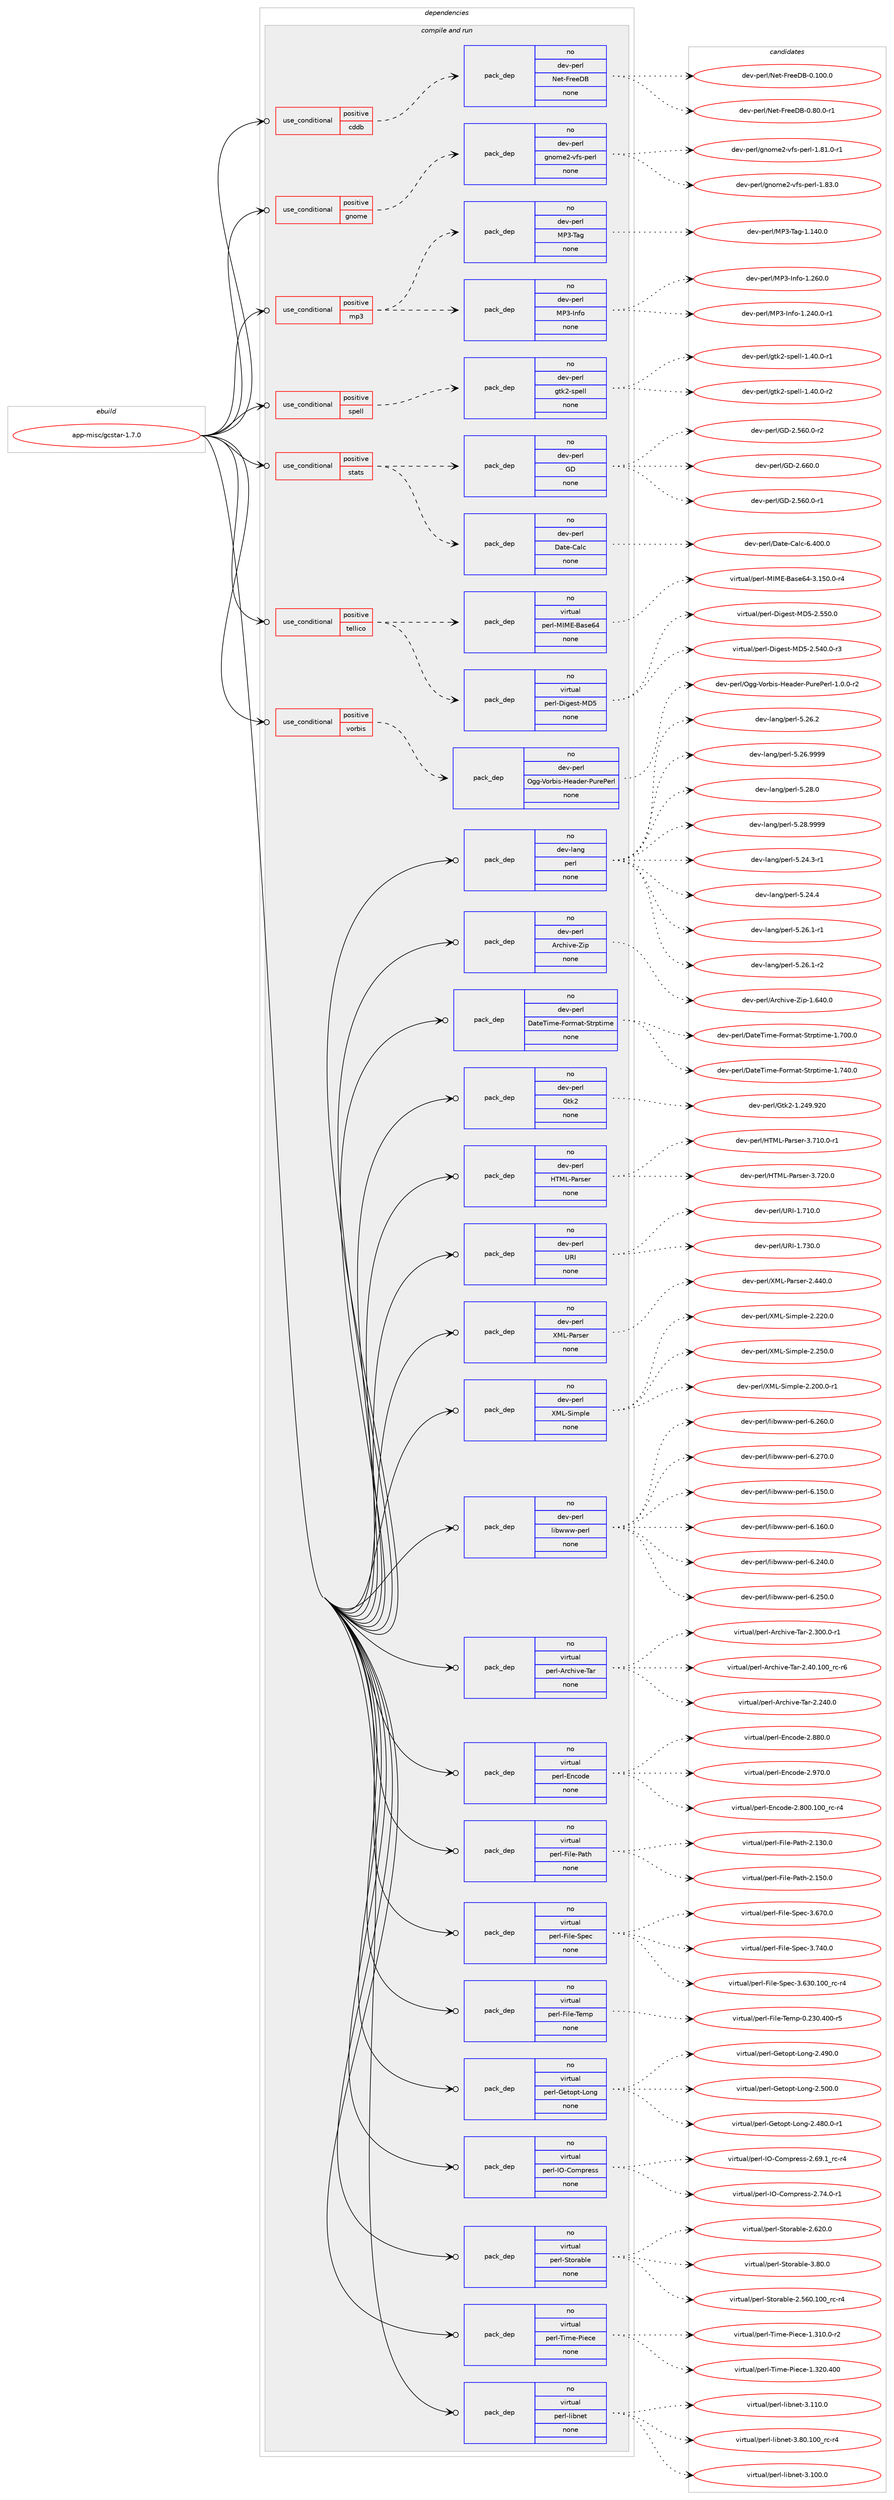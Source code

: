 digraph prolog {

# *************
# Graph options
# *************

newrank=true;
concentrate=true;
compound=true;
graph [rankdir=LR,fontname=Helvetica,fontsize=10,ranksep=1.5];#, ranksep=2.5, nodesep=0.2];
edge  [arrowhead=vee];
node  [fontname=Helvetica,fontsize=10];

# **********
# The ebuild
# **********

subgraph cluster_leftcol {
color=gray;
rank=same;
label=<<i>ebuild</i>>;
id [label="app-misc/gcstar-1.7.0", color=red, width=4, href="../app-misc/gcstar-1.7.0.svg"];
}

# ****************
# The dependencies
# ****************

subgraph cluster_midcol {
color=gray;
label=<<i>dependencies</i>>;
subgraph cluster_compile {
fillcolor="#eeeeee";
style=filled;
label=<<i>compile</i>>;
}
subgraph cluster_compileandrun {
fillcolor="#eeeeee";
style=filled;
label=<<i>compile and run</i>>;
subgraph cond353263 {
dependency1298790 [label=<<TABLE BORDER="0" CELLBORDER="1" CELLSPACING="0" CELLPADDING="4"><TR><TD ROWSPAN="3" CELLPADDING="10">use_conditional</TD></TR><TR><TD>positive</TD></TR><TR><TD>cddb</TD></TR></TABLE>>, shape=none, color=red];
subgraph pack925313 {
dependency1298791 [label=<<TABLE BORDER="0" CELLBORDER="1" CELLSPACING="0" CELLPADDING="4" WIDTH="220"><TR><TD ROWSPAN="6" CELLPADDING="30">pack_dep</TD></TR><TR><TD WIDTH="110">no</TD></TR><TR><TD>dev-perl</TD></TR><TR><TD>Net-FreeDB</TD></TR><TR><TD>none</TD></TR><TR><TD></TD></TR></TABLE>>, shape=none, color=blue];
}
dependency1298790:e -> dependency1298791:w [weight=20,style="dashed",arrowhead="vee"];
}
id:e -> dependency1298790:w [weight=20,style="solid",arrowhead="odotvee"];
subgraph cond353264 {
dependency1298792 [label=<<TABLE BORDER="0" CELLBORDER="1" CELLSPACING="0" CELLPADDING="4"><TR><TD ROWSPAN="3" CELLPADDING="10">use_conditional</TD></TR><TR><TD>positive</TD></TR><TR><TD>gnome</TD></TR></TABLE>>, shape=none, color=red];
subgraph pack925314 {
dependency1298793 [label=<<TABLE BORDER="0" CELLBORDER="1" CELLSPACING="0" CELLPADDING="4" WIDTH="220"><TR><TD ROWSPAN="6" CELLPADDING="30">pack_dep</TD></TR><TR><TD WIDTH="110">no</TD></TR><TR><TD>dev-perl</TD></TR><TR><TD>gnome2-vfs-perl</TD></TR><TR><TD>none</TD></TR><TR><TD></TD></TR></TABLE>>, shape=none, color=blue];
}
dependency1298792:e -> dependency1298793:w [weight=20,style="dashed",arrowhead="vee"];
}
id:e -> dependency1298792:w [weight=20,style="solid",arrowhead="odotvee"];
subgraph cond353265 {
dependency1298794 [label=<<TABLE BORDER="0" CELLBORDER="1" CELLSPACING="0" CELLPADDING="4"><TR><TD ROWSPAN="3" CELLPADDING="10">use_conditional</TD></TR><TR><TD>positive</TD></TR><TR><TD>mp3</TD></TR></TABLE>>, shape=none, color=red];
subgraph pack925315 {
dependency1298795 [label=<<TABLE BORDER="0" CELLBORDER="1" CELLSPACING="0" CELLPADDING="4" WIDTH="220"><TR><TD ROWSPAN="6" CELLPADDING="30">pack_dep</TD></TR><TR><TD WIDTH="110">no</TD></TR><TR><TD>dev-perl</TD></TR><TR><TD>MP3-Info</TD></TR><TR><TD>none</TD></TR><TR><TD></TD></TR></TABLE>>, shape=none, color=blue];
}
dependency1298794:e -> dependency1298795:w [weight=20,style="dashed",arrowhead="vee"];
subgraph pack925316 {
dependency1298796 [label=<<TABLE BORDER="0" CELLBORDER="1" CELLSPACING="0" CELLPADDING="4" WIDTH="220"><TR><TD ROWSPAN="6" CELLPADDING="30">pack_dep</TD></TR><TR><TD WIDTH="110">no</TD></TR><TR><TD>dev-perl</TD></TR><TR><TD>MP3-Tag</TD></TR><TR><TD>none</TD></TR><TR><TD></TD></TR></TABLE>>, shape=none, color=blue];
}
dependency1298794:e -> dependency1298796:w [weight=20,style="dashed",arrowhead="vee"];
}
id:e -> dependency1298794:w [weight=20,style="solid",arrowhead="odotvee"];
subgraph cond353266 {
dependency1298797 [label=<<TABLE BORDER="0" CELLBORDER="1" CELLSPACING="0" CELLPADDING="4"><TR><TD ROWSPAN="3" CELLPADDING="10">use_conditional</TD></TR><TR><TD>positive</TD></TR><TR><TD>spell</TD></TR></TABLE>>, shape=none, color=red];
subgraph pack925317 {
dependency1298798 [label=<<TABLE BORDER="0" CELLBORDER="1" CELLSPACING="0" CELLPADDING="4" WIDTH="220"><TR><TD ROWSPAN="6" CELLPADDING="30">pack_dep</TD></TR><TR><TD WIDTH="110">no</TD></TR><TR><TD>dev-perl</TD></TR><TR><TD>gtk2-spell</TD></TR><TR><TD>none</TD></TR><TR><TD></TD></TR></TABLE>>, shape=none, color=blue];
}
dependency1298797:e -> dependency1298798:w [weight=20,style="dashed",arrowhead="vee"];
}
id:e -> dependency1298797:w [weight=20,style="solid",arrowhead="odotvee"];
subgraph cond353267 {
dependency1298799 [label=<<TABLE BORDER="0" CELLBORDER="1" CELLSPACING="0" CELLPADDING="4"><TR><TD ROWSPAN="3" CELLPADDING="10">use_conditional</TD></TR><TR><TD>positive</TD></TR><TR><TD>stats</TD></TR></TABLE>>, shape=none, color=red];
subgraph pack925318 {
dependency1298800 [label=<<TABLE BORDER="0" CELLBORDER="1" CELLSPACING="0" CELLPADDING="4" WIDTH="220"><TR><TD ROWSPAN="6" CELLPADDING="30">pack_dep</TD></TR><TR><TD WIDTH="110">no</TD></TR><TR><TD>dev-perl</TD></TR><TR><TD>Date-Calc</TD></TR><TR><TD>none</TD></TR><TR><TD></TD></TR></TABLE>>, shape=none, color=blue];
}
dependency1298799:e -> dependency1298800:w [weight=20,style="dashed",arrowhead="vee"];
subgraph pack925319 {
dependency1298801 [label=<<TABLE BORDER="0" CELLBORDER="1" CELLSPACING="0" CELLPADDING="4" WIDTH="220"><TR><TD ROWSPAN="6" CELLPADDING="30">pack_dep</TD></TR><TR><TD WIDTH="110">no</TD></TR><TR><TD>dev-perl</TD></TR><TR><TD>GD</TD></TR><TR><TD>none</TD></TR><TR><TD></TD></TR></TABLE>>, shape=none, color=blue];
}
dependency1298799:e -> dependency1298801:w [weight=20,style="dashed",arrowhead="vee"];
}
id:e -> dependency1298799:w [weight=20,style="solid",arrowhead="odotvee"];
subgraph cond353268 {
dependency1298802 [label=<<TABLE BORDER="0" CELLBORDER="1" CELLSPACING="0" CELLPADDING="4"><TR><TD ROWSPAN="3" CELLPADDING="10">use_conditional</TD></TR><TR><TD>positive</TD></TR><TR><TD>tellico</TD></TR></TABLE>>, shape=none, color=red];
subgraph pack925320 {
dependency1298803 [label=<<TABLE BORDER="0" CELLBORDER="1" CELLSPACING="0" CELLPADDING="4" WIDTH="220"><TR><TD ROWSPAN="6" CELLPADDING="30">pack_dep</TD></TR><TR><TD WIDTH="110">no</TD></TR><TR><TD>virtual</TD></TR><TR><TD>perl-Digest-MD5</TD></TR><TR><TD>none</TD></TR><TR><TD></TD></TR></TABLE>>, shape=none, color=blue];
}
dependency1298802:e -> dependency1298803:w [weight=20,style="dashed",arrowhead="vee"];
subgraph pack925321 {
dependency1298804 [label=<<TABLE BORDER="0" CELLBORDER="1" CELLSPACING="0" CELLPADDING="4" WIDTH="220"><TR><TD ROWSPAN="6" CELLPADDING="30">pack_dep</TD></TR><TR><TD WIDTH="110">no</TD></TR><TR><TD>virtual</TD></TR><TR><TD>perl-MIME-Base64</TD></TR><TR><TD>none</TD></TR><TR><TD></TD></TR></TABLE>>, shape=none, color=blue];
}
dependency1298802:e -> dependency1298804:w [weight=20,style="dashed",arrowhead="vee"];
}
id:e -> dependency1298802:w [weight=20,style="solid",arrowhead="odotvee"];
subgraph cond353269 {
dependency1298805 [label=<<TABLE BORDER="0" CELLBORDER="1" CELLSPACING="0" CELLPADDING="4"><TR><TD ROWSPAN="3" CELLPADDING="10">use_conditional</TD></TR><TR><TD>positive</TD></TR><TR><TD>vorbis</TD></TR></TABLE>>, shape=none, color=red];
subgraph pack925322 {
dependency1298806 [label=<<TABLE BORDER="0" CELLBORDER="1" CELLSPACING="0" CELLPADDING="4" WIDTH="220"><TR><TD ROWSPAN="6" CELLPADDING="30">pack_dep</TD></TR><TR><TD WIDTH="110">no</TD></TR><TR><TD>dev-perl</TD></TR><TR><TD>Ogg-Vorbis-Header-PurePerl</TD></TR><TR><TD>none</TD></TR><TR><TD></TD></TR></TABLE>>, shape=none, color=blue];
}
dependency1298805:e -> dependency1298806:w [weight=20,style="dashed",arrowhead="vee"];
}
id:e -> dependency1298805:w [weight=20,style="solid",arrowhead="odotvee"];
subgraph pack925323 {
dependency1298807 [label=<<TABLE BORDER="0" CELLBORDER="1" CELLSPACING="0" CELLPADDING="4" WIDTH="220"><TR><TD ROWSPAN="6" CELLPADDING="30">pack_dep</TD></TR><TR><TD WIDTH="110">no</TD></TR><TR><TD>dev-lang</TD></TR><TR><TD>perl</TD></TR><TR><TD>none</TD></TR><TR><TD></TD></TR></TABLE>>, shape=none, color=blue];
}
id:e -> dependency1298807:w [weight=20,style="solid",arrowhead="odotvee"];
subgraph pack925324 {
dependency1298808 [label=<<TABLE BORDER="0" CELLBORDER="1" CELLSPACING="0" CELLPADDING="4" WIDTH="220"><TR><TD ROWSPAN="6" CELLPADDING="30">pack_dep</TD></TR><TR><TD WIDTH="110">no</TD></TR><TR><TD>dev-perl</TD></TR><TR><TD>Archive-Zip</TD></TR><TR><TD>none</TD></TR><TR><TD></TD></TR></TABLE>>, shape=none, color=blue];
}
id:e -> dependency1298808:w [weight=20,style="solid",arrowhead="odotvee"];
subgraph pack925325 {
dependency1298809 [label=<<TABLE BORDER="0" CELLBORDER="1" CELLSPACING="0" CELLPADDING="4" WIDTH="220"><TR><TD ROWSPAN="6" CELLPADDING="30">pack_dep</TD></TR><TR><TD WIDTH="110">no</TD></TR><TR><TD>dev-perl</TD></TR><TR><TD>DateTime-Format-Strptime</TD></TR><TR><TD>none</TD></TR><TR><TD></TD></TR></TABLE>>, shape=none, color=blue];
}
id:e -> dependency1298809:w [weight=20,style="solid",arrowhead="odotvee"];
subgraph pack925326 {
dependency1298810 [label=<<TABLE BORDER="0" CELLBORDER="1" CELLSPACING="0" CELLPADDING="4" WIDTH="220"><TR><TD ROWSPAN="6" CELLPADDING="30">pack_dep</TD></TR><TR><TD WIDTH="110">no</TD></TR><TR><TD>dev-perl</TD></TR><TR><TD>Gtk2</TD></TR><TR><TD>none</TD></TR><TR><TD></TD></TR></TABLE>>, shape=none, color=blue];
}
id:e -> dependency1298810:w [weight=20,style="solid",arrowhead="odotvee"];
subgraph pack925327 {
dependency1298811 [label=<<TABLE BORDER="0" CELLBORDER="1" CELLSPACING="0" CELLPADDING="4" WIDTH="220"><TR><TD ROWSPAN="6" CELLPADDING="30">pack_dep</TD></TR><TR><TD WIDTH="110">no</TD></TR><TR><TD>dev-perl</TD></TR><TR><TD>HTML-Parser</TD></TR><TR><TD>none</TD></TR><TR><TD></TD></TR></TABLE>>, shape=none, color=blue];
}
id:e -> dependency1298811:w [weight=20,style="solid",arrowhead="odotvee"];
subgraph pack925328 {
dependency1298812 [label=<<TABLE BORDER="0" CELLBORDER="1" CELLSPACING="0" CELLPADDING="4" WIDTH="220"><TR><TD ROWSPAN="6" CELLPADDING="30">pack_dep</TD></TR><TR><TD WIDTH="110">no</TD></TR><TR><TD>dev-perl</TD></TR><TR><TD>URI</TD></TR><TR><TD>none</TD></TR><TR><TD></TD></TR></TABLE>>, shape=none, color=blue];
}
id:e -> dependency1298812:w [weight=20,style="solid",arrowhead="odotvee"];
subgraph pack925329 {
dependency1298813 [label=<<TABLE BORDER="0" CELLBORDER="1" CELLSPACING="0" CELLPADDING="4" WIDTH="220"><TR><TD ROWSPAN="6" CELLPADDING="30">pack_dep</TD></TR><TR><TD WIDTH="110">no</TD></TR><TR><TD>dev-perl</TD></TR><TR><TD>XML-Parser</TD></TR><TR><TD>none</TD></TR><TR><TD></TD></TR></TABLE>>, shape=none, color=blue];
}
id:e -> dependency1298813:w [weight=20,style="solid",arrowhead="odotvee"];
subgraph pack925330 {
dependency1298814 [label=<<TABLE BORDER="0" CELLBORDER="1" CELLSPACING="0" CELLPADDING="4" WIDTH="220"><TR><TD ROWSPAN="6" CELLPADDING="30">pack_dep</TD></TR><TR><TD WIDTH="110">no</TD></TR><TR><TD>dev-perl</TD></TR><TR><TD>XML-Simple</TD></TR><TR><TD>none</TD></TR><TR><TD></TD></TR></TABLE>>, shape=none, color=blue];
}
id:e -> dependency1298814:w [weight=20,style="solid",arrowhead="odotvee"];
subgraph pack925331 {
dependency1298815 [label=<<TABLE BORDER="0" CELLBORDER="1" CELLSPACING="0" CELLPADDING="4" WIDTH="220"><TR><TD ROWSPAN="6" CELLPADDING="30">pack_dep</TD></TR><TR><TD WIDTH="110">no</TD></TR><TR><TD>dev-perl</TD></TR><TR><TD>libwww-perl</TD></TR><TR><TD>none</TD></TR><TR><TD></TD></TR></TABLE>>, shape=none, color=blue];
}
id:e -> dependency1298815:w [weight=20,style="solid",arrowhead="odotvee"];
subgraph pack925332 {
dependency1298816 [label=<<TABLE BORDER="0" CELLBORDER="1" CELLSPACING="0" CELLPADDING="4" WIDTH="220"><TR><TD ROWSPAN="6" CELLPADDING="30">pack_dep</TD></TR><TR><TD WIDTH="110">no</TD></TR><TR><TD>virtual</TD></TR><TR><TD>perl-Archive-Tar</TD></TR><TR><TD>none</TD></TR><TR><TD></TD></TR></TABLE>>, shape=none, color=blue];
}
id:e -> dependency1298816:w [weight=20,style="solid",arrowhead="odotvee"];
subgraph pack925333 {
dependency1298817 [label=<<TABLE BORDER="0" CELLBORDER="1" CELLSPACING="0" CELLPADDING="4" WIDTH="220"><TR><TD ROWSPAN="6" CELLPADDING="30">pack_dep</TD></TR><TR><TD WIDTH="110">no</TD></TR><TR><TD>virtual</TD></TR><TR><TD>perl-Encode</TD></TR><TR><TD>none</TD></TR><TR><TD></TD></TR></TABLE>>, shape=none, color=blue];
}
id:e -> dependency1298817:w [weight=20,style="solid",arrowhead="odotvee"];
subgraph pack925334 {
dependency1298818 [label=<<TABLE BORDER="0" CELLBORDER="1" CELLSPACING="0" CELLPADDING="4" WIDTH="220"><TR><TD ROWSPAN="6" CELLPADDING="30">pack_dep</TD></TR><TR><TD WIDTH="110">no</TD></TR><TR><TD>virtual</TD></TR><TR><TD>perl-File-Path</TD></TR><TR><TD>none</TD></TR><TR><TD></TD></TR></TABLE>>, shape=none, color=blue];
}
id:e -> dependency1298818:w [weight=20,style="solid",arrowhead="odotvee"];
subgraph pack925335 {
dependency1298819 [label=<<TABLE BORDER="0" CELLBORDER="1" CELLSPACING="0" CELLPADDING="4" WIDTH="220"><TR><TD ROWSPAN="6" CELLPADDING="30">pack_dep</TD></TR><TR><TD WIDTH="110">no</TD></TR><TR><TD>virtual</TD></TR><TR><TD>perl-File-Spec</TD></TR><TR><TD>none</TD></TR><TR><TD></TD></TR></TABLE>>, shape=none, color=blue];
}
id:e -> dependency1298819:w [weight=20,style="solid",arrowhead="odotvee"];
subgraph pack925336 {
dependency1298820 [label=<<TABLE BORDER="0" CELLBORDER="1" CELLSPACING="0" CELLPADDING="4" WIDTH="220"><TR><TD ROWSPAN="6" CELLPADDING="30">pack_dep</TD></TR><TR><TD WIDTH="110">no</TD></TR><TR><TD>virtual</TD></TR><TR><TD>perl-File-Temp</TD></TR><TR><TD>none</TD></TR><TR><TD></TD></TR></TABLE>>, shape=none, color=blue];
}
id:e -> dependency1298820:w [weight=20,style="solid",arrowhead="odotvee"];
subgraph pack925337 {
dependency1298821 [label=<<TABLE BORDER="0" CELLBORDER="1" CELLSPACING="0" CELLPADDING="4" WIDTH="220"><TR><TD ROWSPAN="6" CELLPADDING="30">pack_dep</TD></TR><TR><TD WIDTH="110">no</TD></TR><TR><TD>virtual</TD></TR><TR><TD>perl-Getopt-Long</TD></TR><TR><TD>none</TD></TR><TR><TD></TD></TR></TABLE>>, shape=none, color=blue];
}
id:e -> dependency1298821:w [weight=20,style="solid",arrowhead="odotvee"];
subgraph pack925338 {
dependency1298822 [label=<<TABLE BORDER="0" CELLBORDER="1" CELLSPACING="0" CELLPADDING="4" WIDTH="220"><TR><TD ROWSPAN="6" CELLPADDING="30">pack_dep</TD></TR><TR><TD WIDTH="110">no</TD></TR><TR><TD>virtual</TD></TR><TR><TD>perl-IO-Compress</TD></TR><TR><TD>none</TD></TR><TR><TD></TD></TR></TABLE>>, shape=none, color=blue];
}
id:e -> dependency1298822:w [weight=20,style="solid",arrowhead="odotvee"];
subgraph pack925339 {
dependency1298823 [label=<<TABLE BORDER="0" CELLBORDER="1" CELLSPACING="0" CELLPADDING="4" WIDTH="220"><TR><TD ROWSPAN="6" CELLPADDING="30">pack_dep</TD></TR><TR><TD WIDTH="110">no</TD></TR><TR><TD>virtual</TD></TR><TR><TD>perl-Storable</TD></TR><TR><TD>none</TD></TR><TR><TD></TD></TR></TABLE>>, shape=none, color=blue];
}
id:e -> dependency1298823:w [weight=20,style="solid",arrowhead="odotvee"];
subgraph pack925340 {
dependency1298824 [label=<<TABLE BORDER="0" CELLBORDER="1" CELLSPACING="0" CELLPADDING="4" WIDTH="220"><TR><TD ROWSPAN="6" CELLPADDING="30">pack_dep</TD></TR><TR><TD WIDTH="110">no</TD></TR><TR><TD>virtual</TD></TR><TR><TD>perl-Time-Piece</TD></TR><TR><TD>none</TD></TR><TR><TD></TD></TR></TABLE>>, shape=none, color=blue];
}
id:e -> dependency1298824:w [weight=20,style="solid",arrowhead="odotvee"];
subgraph pack925341 {
dependency1298825 [label=<<TABLE BORDER="0" CELLBORDER="1" CELLSPACING="0" CELLPADDING="4" WIDTH="220"><TR><TD ROWSPAN="6" CELLPADDING="30">pack_dep</TD></TR><TR><TD WIDTH="110">no</TD></TR><TR><TD>virtual</TD></TR><TR><TD>perl-libnet</TD></TR><TR><TD>none</TD></TR><TR><TD></TD></TR></TABLE>>, shape=none, color=blue];
}
id:e -> dependency1298825:w [weight=20,style="solid",arrowhead="odotvee"];
}
subgraph cluster_run {
fillcolor="#eeeeee";
style=filled;
label=<<i>run</i>>;
}
}

# **************
# The candidates
# **************

subgraph cluster_choices {
rank=same;
color=gray;
label=<<i>candidates</i>>;

subgraph choice925313 {
color=black;
nodesep=1;
choice100101118451121011141084778101116457011410110168664548464948484648 [label="dev-perl/Net-FreeDB-0.100.0", color=red, width=4,href="../dev-perl/Net-FreeDB-0.100.0.svg"];
choice10010111845112101114108477810111645701141011016866454846564846484511449 [label="dev-perl/Net-FreeDB-0.80.0-r1", color=red, width=4,href="../dev-perl/Net-FreeDB-0.80.0-r1.svg"];
dependency1298791:e -> choice100101118451121011141084778101116457011410110168664548464948484648:w [style=dotted,weight="100"];
dependency1298791:e -> choice10010111845112101114108477810111645701141011016866454846564846484511449:w [style=dotted,weight="100"];
}
subgraph choice925314 {
color=black;
nodesep=1;
choice1001011184511210111410847103110111109101504511810211545112101114108454946564946484511449 [label="dev-perl/gnome2-vfs-perl-1.81.0-r1", color=red, width=4,href="../dev-perl/gnome2-vfs-perl-1.81.0-r1.svg"];
choice100101118451121011141084710311011110910150451181021154511210111410845494656514648 [label="dev-perl/gnome2-vfs-perl-1.83.0", color=red, width=4,href="../dev-perl/gnome2-vfs-perl-1.83.0.svg"];
dependency1298793:e -> choice1001011184511210111410847103110111109101504511810211545112101114108454946564946484511449:w [style=dotted,weight="100"];
dependency1298793:e -> choice100101118451121011141084710311011110910150451181021154511210111410845494656514648:w [style=dotted,weight="100"];
}
subgraph choice925315 {
color=black;
nodesep=1;
choice1001011184511210111410847778051457311010211145494650524846484511449 [label="dev-perl/MP3-Info-1.240.0-r1", color=red, width=4,href="../dev-perl/MP3-Info-1.240.0-r1.svg"];
choice100101118451121011141084777805145731101021114549465054484648 [label="dev-perl/MP3-Info-1.260.0", color=red, width=4,href="../dev-perl/MP3-Info-1.260.0.svg"];
dependency1298795:e -> choice1001011184511210111410847778051457311010211145494650524846484511449:w [style=dotted,weight="100"];
dependency1298795:e -> choice100101118451121011141084777805145731101021114549465054484648:w [style=dotted,weight="100"];
}
subgraph choice925316 {
color=black;
nodesep=1;
choice10010111845112101114108477780514584971034549464952484648 [label="dev-perl/MP3-Tag-1.140.0", color=red, width=4,href="../dev-perl/MP3-Tag-1.140.0.svg"];
dependency1298796:e -> choice10010111845112101114108477780514584971034549464952484648:w [style=dotted,weight="100"];
}
subgraph choice925317 {
color=black;
nodesep=1;
choice10010111845112101114108471031161075045115112101108108454946524846484511449 [label="dev-perl/gtk2-spell-1.40.0-r1", color=red, width=4,href="../dev-perl/gtk2-spell-1.40.0-r1.svg"];
choice10010111845112101114108471031161075045115112101108108454946524846484511450 [label="dev-perl/gtk2-spell-1.40.0-r2", color=red, width=4,href="../dev-perl/gtk2-spell-1.40.0-r2.svg"];
dependency1298798:e -> choice10010111845112101114108471031161075045115112101108108454946524846484511449:w [style=dotted,weight="100"];
dependency1298798:e -> choice10010111845112101114108471031161075045115112101108108454946524846484511450:w [style=dotted,weight="100"];
}
subgraph choice925318 {
color=black;
nodesep=1;
choice10010111845112101114108476897116101456797108994554465248484648 [label="dev-perl/Date-Calc-6.400.0", color=red, width=4,href="../dev-perl/Date-Calc-6.400.0.svg"];
dependency1298800:e -> choice10010111845112101114108476897116101456797108994554465248484648:w [style=dotted,weight="100"];
}
subgraph choice925319 {
color=black;
nodesep=1;
choice1001011184511210111410847716845504653544846484511449 [label="dev-perl/GD-2.560.0-r1", color=red, width=4,href="../dev-perl/GD-2.560.0-r1.svg"];
choice1001011184511210111410847716845504653544846484511450 [label="dev-perl/GD-2.560.0-r2", color=red, width=4,href="../dev-perl/GD-2.560.0-r2.svg"];
choice100101118451121011141084771684550465454484648 [label="dev-perl/GD-2.660.0", color=red, width=4,href="../dev-perl/GD-2.660.0.svg"];
dependency1298801:e -> choice1001011184511210111410847716845504653544846484511449:w [style=dotted,weight="100"];
dependency1298801:e -> choice1001011184511210111410847716845504653544846484511450:w [style=dotted,weight="100"];
dependency1298801:e -> choice100101118451121011141084771684550465454484648:w [style=dotted,weight="100"];
}
subgraph choice925320 {
color=black;
nodesep=1;
choice118105114116117971084711210111410845681051031011151164577685345504653524846484511451 [label="virtual/perl-Digest-MD5-2.540.0-r3", color=red, width=4,href="../virtual/perl-Digest-MD5-2.540.0-r3.svg"];
choice11810511411611797108471121011141084568105103101115116457768534550465353484648 [label="virtual/perl-Digest-MD5-2.550.0", color=red, width=4,href="../virtual/perl-Digest-MD5-2.550.0.svg"];
dependency1298803:e -> choice118105114116117971084711210111410845681051031011151164577685345504653524846484511451:w [style=dotted,weight="100"];
dependency1298803:e -> choice11810511411611797108471121011141084568105103101115116457768534550465353484648:w [style=dotted,weight="100"];
}
subgraph choice925321 {
color=black;
nodesep=1;
choice11810511411611797108471121011141084577737769456697115101545245514649534846484511452 [label="virtual/perl-MIME-Base64-3.150.0-r4", color=red, width=4,href="../virtual/perl-MIME-Base64-3.150.0-r4.svg"];
dependency1298804:e -> choice11810511411611797108471121011141084577737769456697115101545245514649534846484511452:w [style=dotted,weight="100"];
}
subgraph choice925322 {
color=black;
nodesep=1;
choice1001011184511210111410847791031034586111114981051154572101971001011144580117114101801011141084549464846484511450 [label="dev-perl/Ogg-Vorbis-Header-PurePerl-1.0.0-r2", color=red, width=4,href="../dev-perl/Ogg-Vorbis-Header-PurePerl-1.0.0-r2.svg"];
dependency1298806:e -> choice1001011184511210111410847791031034586111114981051154572101971001011144580117114101801011141084549464846484511450:w [style=dotted,weight="100"];
}
subgraph choice925323 {
color=black;
nodesep=1;
choice100101118451089711010347112101114108455346505246514511449 [label="dev-lang/perl-5.24.3-r1", color=red, width=4,href="../dev-lang/perl-5.24.3-r1.svg"];
choice10010111845108971101034711210111410845534650524652 [label="dev-lang/perl-5.24.4", color=red, width=4,href="../dev-lang/perl-5.24.4.svg"];
choice100101118451089711010347112101114108455346505446494511449 [label="dev-lang/perl-5.26.1-r1", color=red, width=4,href="../dev-lang/perl-5.26.1-r1.svg"];
choice100101118451089711010347112101114108455346505446494511450 [label="dev-lang/perl-5.26.1-r2", color=red, width=4,href="../dev-lang/perl-5.26.1-r2.svg"];
choice10010111845108971101034711210111410845534650544650 [label="dev-lang/perl-5.26.2", color=red, width=4,href="../dev-lang/perl-5.26.2.svg"];
choice10010111845108971101034711210111410845534650544657575757 [label="dev-lang/perl-5.26.9999", color=red, width=4,href="../dev-lang/perl-5.26.9999.svg"];
choice10010111845108971101034711210111410845534650564648 [label="dev-lang/perl-5.28.0", color=red, width=4,href="../dev-lang/perl-5.28.0.svg"];
choice10010111845108971101034711210111410845534650564657575757 [label="dev-lang/perl-5.28.9999", color=red, width=4,href="../dev-lang/perl-5.28.9999.svg"];
dependency1298807:e -> choice100101118451089711010347112101114108455346505246514511449:w [style=dotted,weight="100"];
dependency1298807:e -> choice10010111845108971101034711210111410845534650524652:w [style=dotted,weight="100"];
dependency1298807:e -> choice100101118451089711010347112101114108455346505446494511449:w [style=dotted,weight="100"];
dependency1298807:e -> choice100101118451089711010347112101114108455346505446494511450:w [style=dotted,weight="100"];
dependency1298807:e -> choice10010111845108971101034711210111410845534650544650:w [style=dotted,weight="100"];
dependency1298807:e -> choice10010111845108971101034711210111410845534650544657575757:w [style=dotted,weight="100"];
dependency1298807:e -> choice10010111845108971101034711210111410845534650564648:w [style=dotted,weight="100"];
dependency1298807:e -> choice10010111845108971101034711210111410845534650564657575757:w [style=dotted,weight="100"];
}
subgraph choice925324 {
color=black;
nodesep=1;
choice1001011184511210111410847651149910410511810145901051124549465452484648 [label="dev-perl/Archive-Zip-1.640.0", color=red, width=4,href="../dev-perl/Archive-Zip-1.640.0.svg"];
dependency1298808:e -> choice1001011184511210111410847651149910410511810145901051124549465452484648:w [style=dotted,weight="100"];
}
subgraph choice925325 {
color=black;
nodesep=1;
choice100101118451121011141084768971161018410510910145701111141099711645831161141121161051091014549465548484648 [label="dev-perl/DateTime-Format-Strptime-1.700.0", color=red, width=4,href="../dev-perl/DateTime-Format-Strptime-1.700.0.svg"];
choice100101118451121011141084768971161018410510910145701111141099711645831161141121161051091014549465552484648 [label="dev-perl/DateTime-Format-Strptime-1.740.0", color=red, width=4,href="../dev-perl/DateTime-Format-Strptime-1.740.0.svg"];
dependency1298809:e -> choice100101118451121011141084768971161018410510910145701111141099711645831161141121161051091014549465548484648:w [style=dotted,weight="100"];
dependency1298809:e -> choice100101118451121011141084768971161018410510910145701111141099711645831161141121161051091014549465552484648:w [style=dotted,weight="100"];
}
subgraph choice925326 {
color=black;
nodesep=1;
choice1001011184511210111410847711161075045494650525746575048 [label="dev-perl/Gtk2-1.249.920", color=red, width=4,href="../dev-perl/Gtk2-1.249.920.svg"];
dependency1298810:e -> choice1001011184511210111410847711161075045494650525746575048:w [style=dotted,weight="100"];
}
subgraph choice925327 {
color=black;
nodesep=1;
choice10010111845112101114108477284777645809711411510111445514655494846484511449 [label="dev-perl/HTML-Parser-3.710.0-r1", color=red, width=4,href="../dev-perl/HTML-Parser-3.710.0-r1.svg"];
choice1001011184511210111410847728477764580971141151011144551465550484648 [label="dev-perl/HTML-Parser-3.720.0", color=red, width=4,href="../dev-perl/HTML-Parser-3.720.0.svg"];
dependency1298811:e -> choice10010111845112101114108477284777645809711411510111445514655494846484511449:w [style=dotted,weight="100"];
dependency1298811:e -> choice1001011184511210111410847728477764580971141151011144551465550484648:w [style=dotted,weight="100"];
}
subgraph choice925328 {
color=black;
nodesep=1;
choice10010111845112101114108478582734549465549484648 [label="dev-perl/URI-1.710.0", color=red, width=4,href="../dev-perl/URI-1.710.0.svg"];
choice10010111845112101114108478582734549465551484648 [label="dev-perl/URI-1.730.0", color=red, width=4,href="../dev-perl/URI-1.730.0.svg"];
dependency1298812:e -> choice10010111845112101114108478582734549465549484648:w [style=dotted,weight="100"];
dependency1298812:e -> choice10010111845112101114108478582734549465551484648:w [style=dotted,weight="100"];
}
subgraph choice925329 {
color=black;
nodesep=1;
choice10010111845112101114108478877764580971141151011144550465252484648 [label="dev-perl/XML-Parser-2.440.0", color=red, width=4,href="../dev-perl/XML-Parser-2.440.0.svg"];
dependency1298813:e -> choice10010111845112101114108478877764580971141151011144550465252484648:w [style=dotted,weight="100"];
}
subgraph choice925330 {
color=black;
nodesep=1;
choice1001011184511210111410847887776458310510911210810145504650484846484511449 [label="dev-perl/XML-Simple-2.200.0-r1", color=red, width=4,href="../dev-perl/XML-Simple-2.200.0-r1.svg"];
choice100101118451121011141084788777645831051091121081014550465050484648 [label="dev-perl/XML-Simple-2.220.0", color=red, width=4,href="../dev-perl/XML-Simple-2.220.0.svg"];
choice100101118451121011141084788777645831051091121081014550465053484648 [label="dev-perl/XML-Simple-2.250.0", color=red, width=4,href="../dev-perl/XML-Simple-2.250.0.svg"];
dependency1298814:e -> choice1001011184511210111410847887776458310510911210810145504650484846484511449:w [style=dotted,weight="100"];
dependency1298814:e -> choice100101118451121011141084788777645831051091121081014550465050484648:w [style=dotted,weight="100"];
dependency1298814:e -> choice100101118451121011141084788777645831051091121081014550465053484648:w [style=dotted,weight="100"];
}
subgraph choice925331 {
color=black;
nodesep=1;
choice100101118451121011141084710810598119119119451121011141084554464953484648 [label="dev-perl/libwww-perl-6.150.0", color=red, width=4,href="../dev-perl/libwww-perl-6.150.0.svg"];
choice100101118451121011141084710810598119119119451121011141084554464954484648 [label="dev-perl/libwww-perl-6.160.0", color=red, width=4,href="../dev-perl/libwww-perl-6.160.0.svg"];
choice100101118451121011141084710810598119119119451121011141084554465052484648 [label="dev-perl/libwww-perl-6.240.0", color=red, width=4,href="../dev-perl/libwww-perl-6.240.0.svg"];
choice100101118451121011141084710810598119119119451121011141084554465053484648 [label="dev-perl/libwww-perl-6.250.0", color=red, width=4,href="../dev-perl/libwww-perl-6.250.0.svg"];
choice100101118451121011141084710810598119119119451121011141084554465054484648 [label="dev-perl/libwww-perl-6.260.0", color=red, width=4,href="../dev-perl/libwww-perl-6.260.0.svg"];
choice100101118451121011141084710810598119119119451121011141084554465055484648 [label="dev-perl/libwww-perl-6.270.0", color=red, width=4,href="../dev-perl/libwww-perl-6.270.0.svg"];
dependency1298815:e -> choice100101118451121011141084710810598119119119451121011141084554464953484648:w [style=dotted,weight="100"];
dependency1298815:e -> choice100101118451121011141084710810598119119119451121011141084554464954484648:w [style=dotted,weight="100"];
dependency1298815:e -> choice100101118451121011141084710810598119119119451121011141084554465052484648:w [style=dotted,weight="100"];
dependency1298815:e -> choice100101118451121011141084710810598119119119451121011141084554465053484648:w [style=dotted,weight="100"];
dependency1298815:e -> choice100101118451121011141084710810598119119119451121011141084554465054484648:w [style=dotted,weight="100"];
dependency1298815:e -> choice100101118451121011141084710810598119119119451121011141084554465055484648:w [style=dotted,weight="100"];
}
subgraph choice925332 {
color=black;
nodesep=1;
choice11810511411611797108471121011141084565114991041051181014584971144550465052484648 [label="virtual/perl-Archive-Tar-2.240.0", color=red, width=4,href="../virtual/perl-Archive-Tar-2.240.0.svg"];
choice118105114116117971084711210111410845651149910410511810145849711445504651484846484511449 [label="virtual/perl-Archive-Tar-2.300.0-r1", color=red, width=4,href="../virtual/perl-Archive-Tar-2.300.0-r1.svg"];
choice118105114116117971084711210111410845651149910410511810145849711445504652484649484895114994511454 [label="virtual/perl-Archive-Tar-2.40.100_rc-r6", color=red, width=4,href="../virtual/perl-Archive-Tar-2.40.100_rc-r6.svg"];
dependency1298816:e -> choice11810511411611797108471121011141084565114991041051181014584971144550465052484648:w [style=dotted,weight="100"];
dependency1298816:e -> choice118105114116117971084711210111410845651149910410511810145849711445504651484846484511449:w [style=dotted,weight="100"];
dependency1298816:e -> choice118105114116117971084711210111410845651149910410511810145849711445504652484649484895114994511454:w [style=dotted,weight="100"];
}
subgraph choice925333 {
color=black;
nodesep=1;
choice11810511411611797108471121011141084569110991111001014550465648484649484895114994511452 [label="virtual/perl-Encode-2.800.100_rc-r4", color=red, width=4,href="../virtual/perl-Encode-2.800.100_rc-r4.svg"];
choice11810511411611797108471121011141084569110991111001014550465656484648 [label="virtual/perl-Encode-2.880.0", color=red, width=4,href="../virtual/perl-Encode-2.880.0.svg"];
choice11810511411611797108471121011141084569110991111001014550465755484648 [label="virtual/perl-Encode-2.970.0", color=red, width=4,href="../virtual/perl-Encode-2.970.0.svg"];
dependency1298817:e -> choice11810511411611797108471121011141084569110991111001014550465648484649484895114994511452:w [style=dotted,weight="100"];
dependency1298817:e -> choice11810511411611797108471121011141084569110991111001014550465656484648:w [style=dotted,weight="100"];
dependency1298817:e -> choice11810511411611797108471121011141084569110991111001014550465755484648:w [style=dotted,weight="100"];
}
subgraph choice925334 {
color=black;
nodesep=1;
choice118105114116117971084711210111410845701051081014580971161044550464951484648 [label="virtual/perl-File-Path-2.130.0", color=red, width=4,href="../virtual/perl-File-Path-2.130.0.svg"];
choice118105114116117971084711210111410845701051081014580971161044550464953484648 [label="virtual/perl-File-Path-2.150.0", color=red, width=4,href="../virtual/perl-File-Path-2.150.0.svg"];
dependency1298818:e -> choice118105114116117971084711210111410845701051081014580971161044550464951484648:w [style=dotted,weight="100"];
dependency1298818:e -> choice118105114116117971084711210111410845701051081014580971161044550464953484648:w [style=dotted,weight="100"];
}
subgraph choice925335 {
color=black;
nodesep=1;
choice118105114116117971084711210111410845701051081014583112101994551465451484649484895114994511452 [label="virtual/perl-File-Spec-3.630.100_rc-r4", color=red, width=4,href="../virtual/perl-File-Spec-3.630.100_rc-r4.svg"];
choice118105114116117971084711210111410845701051081014583112101994551465455484648 [label="virtual/perl-File-Spec-3.670.0", color=red, width=4,href="../virtual/perl-File-Spec-3.670.0.svg"];
choice118105114116117971084711210111410845701051081014583112101994551465552484648 [label="virtual/perl-File-Spec-3.740.0", color=red, width=4,href="../virtual/perl-File-Spec-3.740.0.svg"];
dependency1298819:e -> choice118105114116117971084711210111410845701051081014583112101994551465451484649484895114994511452:w [style=dotted,weight="100"];
dependency1298819:e -> choice118105114116117971084711210111410845701051081014583112101994551465455484648:w [style=dotted,weight="100"];
dependency1298819:e -> choice118105114116117971084711210111410845701051081014583112101994551465552484648:w [style=dotted,weight="100"];
}
subgraph choice925336 {
color=black;
nodesep=1;
choice118105114116117971084711210111410845701051081014584101109112454846505148465248484511453 [label="virtual/perl-File-Temp-0.230.400-r5", color=red, width=4,href="../virtual/perl-File-Temp-0.230.400-r5.svg"];
dependency1298820:e -> choice118105114116117971084711210111410845701051081014584101109112454846505148465248484511453:w [style=dotted,weight="100"];
}
subgraph choice925337 {
color=black;
nodesep=1;
choice11810511411611797108471121011141084571101116111112116457611111010345504652564846484511449 [label="virtual/perl-Getopt-Long-2.480.0-r1", color=red, width=4,href="../virtual/perl-Getopt-Long-2.480.0-r1.svg"];
choice1181051141161179710847112101114108457110111611111211645761111101034550465257484648 [label="virtual/perl-Getopt-Long-2.490.0", color=red, width=4,href="../virtual/perl-Getopt-Long-2.490.0.svg"];
choice1181051141161179710847112101114108457110111611111211645761111101034550465348484648 [label="virtual/perl-Getopt-Long-2.500.0", color=red, width=4,href="../virtual/perl-Getopt-Long-2.500.0.svg"];
dependency1298821:e -> choice11810511411611797108471121011141084571101116111112116457611111010345504652564846484511449:w [style=dotted,weight="100"];
dependency1298821:e -> choice1181051141161179710847112101114108457110111611111211645761111101034550465257484648:w [style=dotted,weight="100"];
dependency1298821:e -> choice1181051141161179710847112101114108457110111611111211645761111101034550465348484648:w [style=dotted,weight="100"];
}
subgraph choice925338 {
color=black;
nodesep=1;
choice118105114116117971084711210111410845737945671111091121141011151154550465457464995114994511452 [label="virtual/perl-IO-Compress-2.69.1_rc-r4", color=red, width=4,href="../virtual/perl-IO-Compress-2.69.1_rc-r4.svg"];
choice11810511411611797108471121011141084573794567111109112114101115115455046555246484511449 [label="virtual/perl-IO-Compress-2.74.0-r1", color=red, width=4,href="../virtual/perl-IO-Compress-2.74.0-r1.svg"];
dependency1298822:e -> choice118105114116117971084711210111410845737945671111091121141011151154550465457464995114994511452:w [style=dotted,weight="100"];
dependency1298822:e -> choice11810511411611797108471121011141084573794567111109112114101115115455046555246484511449:w [style=dotted,weight="100"];
}
subgraph choice925339 {
color=black;
nodesep=1;
choice1181051141161179710847112101114108458311611111497981081014550465354484649484895114994511452 [label="virtual/perl-Storable-2.560.100_rc-r4", color=red, width=4,href="../virtual/perl-Storable-2.560.100_rc-r4.svg"];
choice1181051141161179710847112101114108458311611111497981081014550465450484648 [label="virtual/perl-Storable-2.620.0", color=red, width=4,href="../virtual/perl-Storable-2.620.0.svg"];
choice11810511411611797108471121011141084583116111114979810810145514656484648 [label="virtual/perl-Storable-3.80.0", color=red, width=4,href="../virtual/perl-Storable-3.80.0.svg"];
dependency1298823:e -> choice1181051141161179710847112101114108458311611111497981081014550465354484649484895114994511452:w [style=dotted,weight="100"];
dependency1298823:e -> choice1181051141161179710847112101114108458311611111497981081014550465450484648:w [style=dotted,weight="100"];
dependency1298823:e -> choice11810511411611797108471121011141084583116111114979810810145514656484648:w [style=dotted,weight="100"];
}
subgraph choice925340 {
color=black;
nodesep=1;
choice1181051141161179710847112101114108458410510910145801051019910145494651494846484511450 [label="virtual/perl-Time-Piece-1.310.0-r2", color=red, width=4,href="../virtual/perl-Time-Piece-1.310.0-r2.svg"];
choice1181051141161179710847112101114108458410510910145801051019910145494651504846524848 [label="virtual/perl-Time-Piece-1.320.400", color=red, width=4,href="../virtual/perl-Time-Piece-1.320.400.svg"];
dependency1298824:e -> choice1181051141161179710847112101114108458410510910145801051019910145494651494846484511450:w [style=dotted,weight="100"];
dependency1298824:e -> choice1181051141161179710847112101114108458410510910145801051019910145494651504846524848:w [style=dotted,weight="100"];
}
subgraph choice925341 {
color=black;
nodesep=1;
choice118105114116117971084711210111410845108105981101011164551464948484648 [label="virtual/perl-libnet-3.100.0", color=red, width=4,href="../virtual/perl-libnet-3.100.0.svg"];
choice118105114116117971084711210111410845108105981101011164551464949484648 [label="virtual/perl-libnet-3.110.0", color=red, width=4,href="../virtual/perl-libnet-3.110.0.svg"];
choice1181051141161179710847112101114108451081059811010111645514656484649484895114994511452 [label="virtual/perl-libnet-3.80.100_rc-r4", color=red, width=4,href="../virtual/perl-libnet-3.80.100_rc-r4.svg"];
dependency1298825:e -> choice118105114116117971084711210111410845108105981101011164551464948484648:w [style=dotted,weight="100"];
dependency1298825:e -> choice118105114116117971084711210111410845108105981101011164551464949484648:w [style=dotted,weight="100"];
dependency1298825:e -> choice1181051141161179710847112101114108451081059811010111645514656484649484895114994511452:w [style=dotted,weight="100"];
}
}

}
